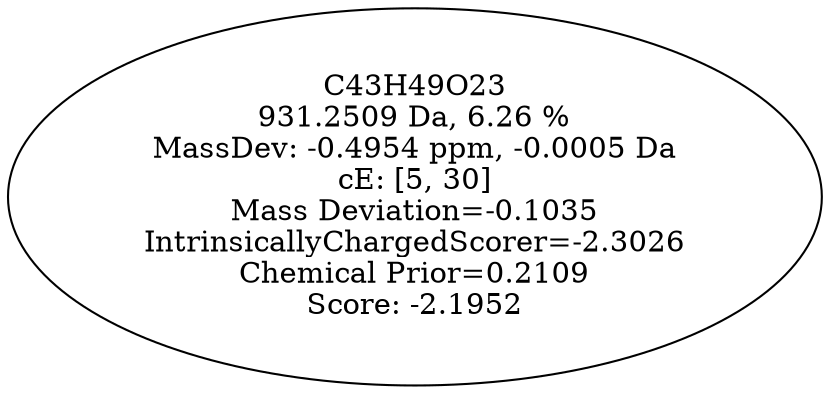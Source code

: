 strict digraph {
v1 [label="C43H49O23\n931.2509 Da, 6.26 %\nMassDev: -0.4954 ppm, -0.0005 Da\ncE: [5, 30]\nMass Deviation=-0.1035\nIntrinsicallyChargedScorer=-2.3026\nChemical Prior=0.2109\nScore: -2.1952"];
}